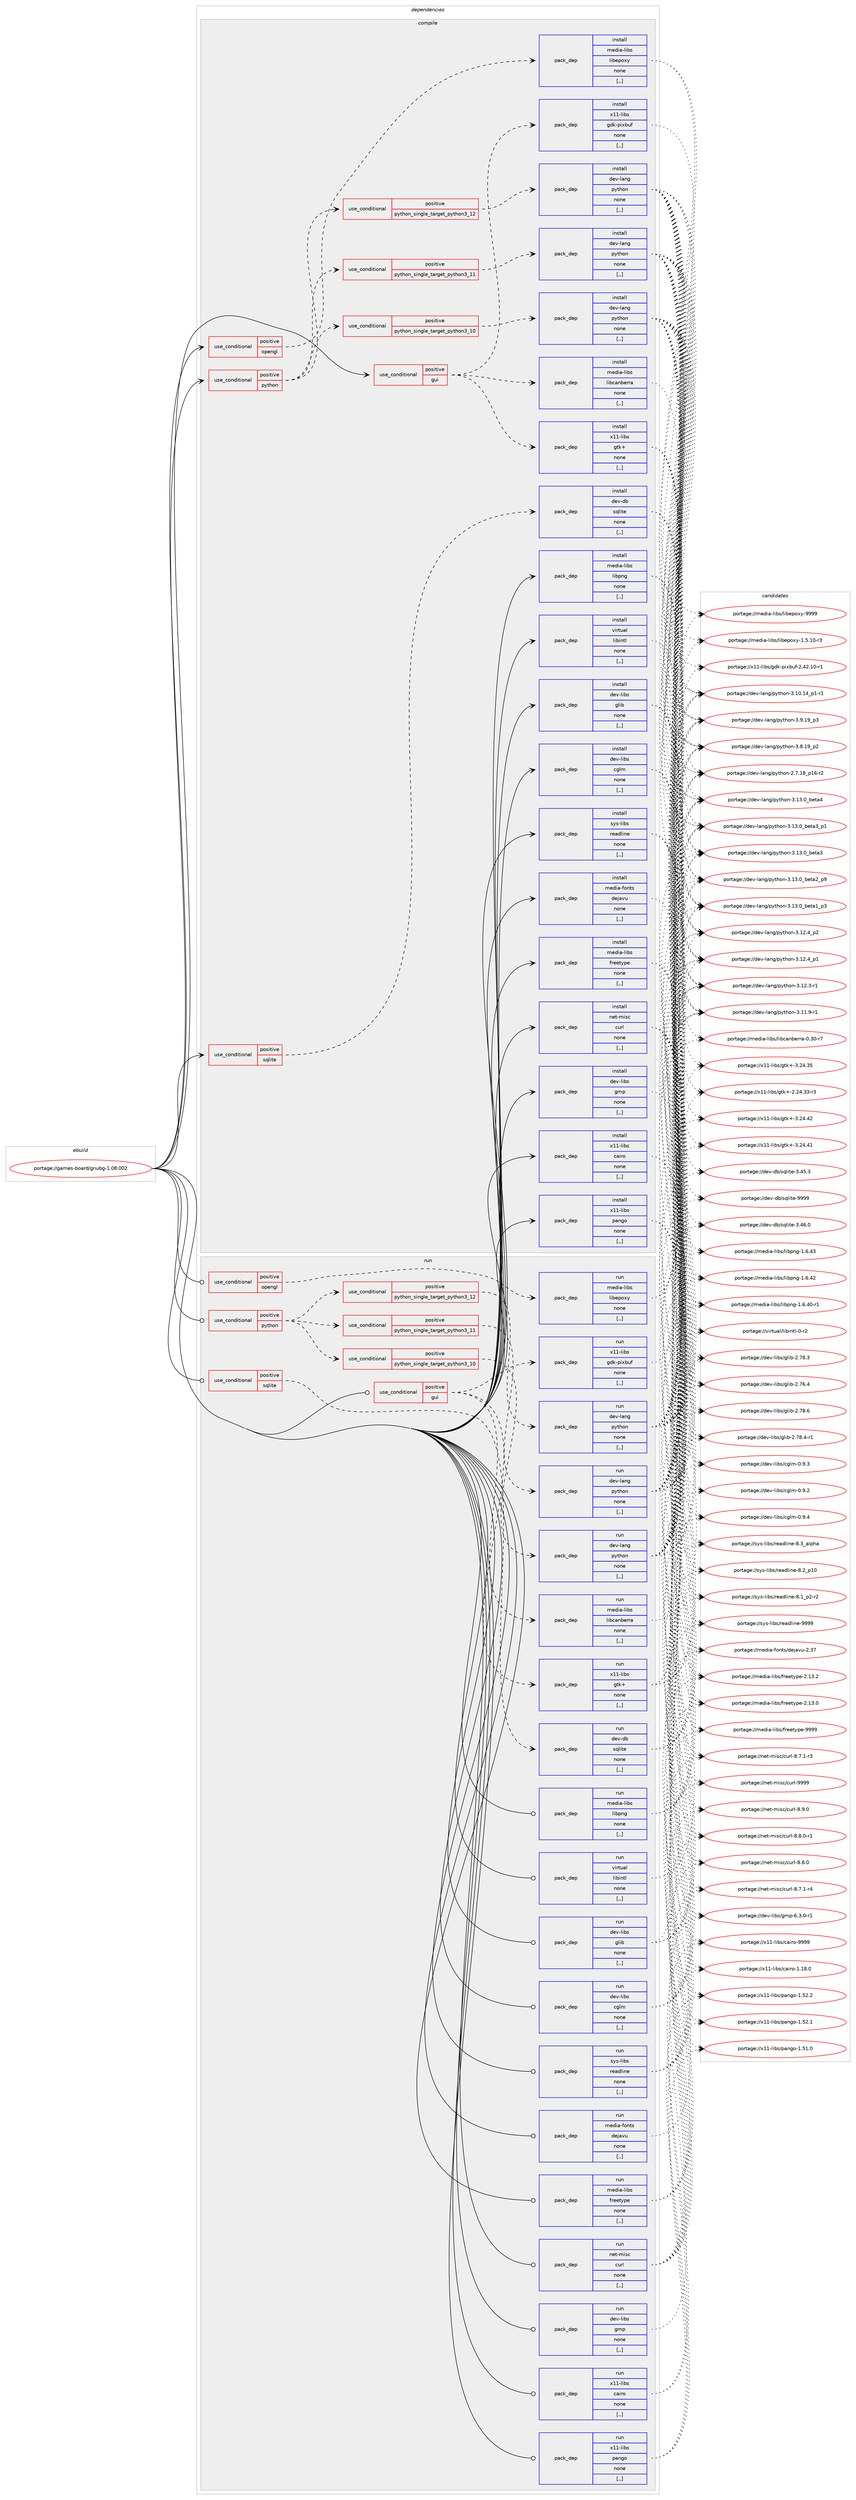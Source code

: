 digraph prolog {

# *************
# Graph options
# *************

newrank=true;
concentrate=true;
compound=true;
graph [rankdir=LR,fontname=Helvetica,fontsize=10,ranksep=1.5];#, ranksep=2.5, nodesep=0.2];
edge  [arrowhead=vee];
node  [fontname=Helvetica,fontsize=10];

# **********
# The ebuild
# **********

subgraph cluster_leftcol {
color=gray;
label=<<i>ebuild</i>>;
id [label="portage://games-board/gnubg-1.08.002", color=red, width=4, href="../games-board/gnubg-1.08.002.svg"];
}

# ****************
# The dependencies
# ****************

subgraph cluster_midcol {
color=gray;
label=<<i>dependencies</i>>;
subgraph cluster_compile {
fillcolor="#eeeeee";
style=filled;
label=<<i>compile</i>>;
subgraph cond62979 {
dependency225716 [label=<<TABLE BORDER="0" CELLBORDER="1" CELLSPACING="0" CELLPADDING="4"><TR><TD ROWSPAN="3" CELLPADDING="10">use_conditional</TD></TR><TR><TD>positive</TD></TR><TR><TD>gui</TD></TR></TABLE>>, shape=none, color=red];
subgraph pack161256 {
dependency225717 [label=<<TABLE BORDER="0" CELLBORDER="1" CELLSPACING="0" CELLPADDING="4" WIDTH="220"><TR><TD ROWSPAN="6" CELLPADDING="30">pack_dep</TD></TR><TR><TD WIDTH="110">install</TD></TR><TR><TD>media-libs</TD></TR><TR><TD>libcanberra</TD></TR><TR><TD>none</TD></TR><TR><TD>[,,]</TD></TR></TABLE>>, shape=none, color=blue];
}
dependency225716:e -> dependency225717:w [weight=20,style="dashed",arrowhead="vee"];
subgraph pack161257 {
dependency225718 [label=<<TABLE BORDER="0" CELLBORDER="1" CELLSPACING="0" CELLPADDING="4" WIDTH="220"><TR><TD ROWSPAN="6" CELLPADDING="30">pack_dep</TD></TR><TR><TD WIDTH="110">install</TD></TR><TR><TD>x11-libs</TD></TR><TR><TD>gdk-pixbuf</TD></TR><TR><TD>none</TD></TR><TR><TD>[,,]</TD></TR></TABLE>>, shape=none, color=blue];
}
dependency225716:e -> dependency225718:w [weight=20,style="dashed",arrowhead="vee"];
subgraph pack161258 {
dependency225719 [label=<<TABLE BORDER="0" CELLBORDER="1" CELLSPACING="0" CELLPADDING="4" WIDTH="220"><TR><TD ROWSPAN="6" CELLPADDING="30">pack_dep</TD></TR><TR><TD WIDTH="110">install</TD></TR><TR><TD>x11-libs</TD></TR><TR><TD>gtk+</TD></TR><TR><TD>none</TD></TR><TR><TD>[,,]</TD></TR></TABLE>>, shape=none, color=blue];
}
dependency225716:e -> dependency225719:w [weight=20,style="dashed",arrowhead="vee"];
}
id:e -> dependency225716:w [weight=20,style="solid",arrowhead="vee"];
subgraph cond62980 {
dependency225720 [label=<<TABLE BORDER="0" CELLBORDER="1" CELLSPACING="0" CELLPADDING="4"><TR><TD ROWSPAN="3" CELLPADDING="10">use_conditional</TD></TR><TR><TD>positive</TD></TR><TR><TD>opengl</TD></TR></TABLE>>, shape=none, color=red];
subgraph pack161259 {
dependency225721 [label=<<TABLE BORDER="0" CELLBORDER="1" CELLSPACING="0" CELLPADDING="4" WIDTH="220"><TR><TD ROWSPAN="6" CELLPADDING="30">pack_dep</TD></TR><TR><TD WIDTH="110">install</TD></TR><TR><TD>media-libs</TD></TR><TR><TD>libepoxy</TD></TR><TR><TD>none</TD></TR><TR><TD>[,,]</TD></TR></TABLE>>, shape=none, color=blue];
}
dependency225720:e -> dependency225721:w [weight=20,style="dashed",arrowhead="vee"];
}
id:e -> dependency225720:w [weight=20,style="solid",arrowhead="vee"];
subgraph cond62981 {
dependency225722 [label=<<TABLE BORDER="0" CELLBORDER="1" CELLSPACING="0" CELLPADDING="4"><TR><TD ROWSPAN="3" CELLPADDING="10">use_conditional</TD></TR><TR><TD>positive</TD></TR><TR><TD>python</TD></TR></TABLE>>, shape=none, color=red];
subgraph cond62982 {
dependency225723 [label=<<TABLE BORDER="0" CELLBORDER="1" CELLSPACING="0" CELLPADDING="4"><TR><TD ROWSPAN="3" CELLPADDING="10">use_conditional</TD></TR><TR><TD>positive</TD></TR><TR><TD>python_single_target_python3_10</TD></TR></TABLE>>, shape=none, color=red];
subgraph pack161260 {
dependency225724 [label=<<TABLE BORDER="0" CELLBORDER="1" CELLSPACING="0" CELLPADDING="4" WIDTH="220"><TR><TD ROWSPAN="6" CELLPADDING="30">pack_dep</TD></TR><TR><TD WIDTH="110">install</TD></TR><TR><TD>dev-lang</TD></TR><TR><TD>python</TD></TR><TR><TD>none</TD></TR><TR><TD>[,,]</TD></TR></TABLE>>, shape=none, color=blue];
}
dependency225723:e -> dependency225724:w [weight=20,style="dashed",arrowhead="vee"];
}
dependency225722:e -> dependency225723:w [weight=20,style="dashed",arrowhead="vee"];
subgraph cond62983 {
dependency225725 [label=<<TABLE BORDER="0" CELLBORDER="1" CELLSPACING="0" CELLPADDING="4"><TR><TD ROWSPAN="3" CELLPADDING="10">use_conditional</TD></TR><TR><TD>positive</TD></TR><TR><TD>python_single_target_python3_11</TD></TR></TABLE>>, shape=none, color=red];
subgraph pack161261 {
dependency225726 [label=<<TABLE BORDER="0" CELLBORDER="1" CELLSPACING="0" CELLPADDING="4" WIDTH="220"><TR><TD ROWSPAN="6" CELLPADDING="30">pack_dep</TD></TR><TR><TD WIDTH="110">install</TD></TR><TR><TD>dev-lang</TD></TR><TR><TD>python</TD></TR><TR><TD>none</TD></TR><TR><TD>[,,]</TD></TR></TABLE>>, shape=none, color=blue];
}
dependency225725:e -> dependency225726:w [weight=20,style="dashed",arrowhead="vee"];
}
dependency225722:e -> dependency225725:w [weight=20,style="dashed",arrowhead="vee"];
subgraph cond62984 {
dependency225727 [label=<<TABLE BORDER="0" CELLBORDER="1" CELLSPACING="0" CELLPADDING="4"><TR><TD ROWSPAN="3" CELLPADDING="10">use_conditional</TD></TR><TR><TD>positive</TD></TR><TR><TD>python_single_target_python3_12</TD></TR></TABLE>>, shape=none, color=red];
subgraph pack161262 {
dependency225728 [label=<<TABLE BORDER="0" CELLBORDER="1" CELLSPACING="0" CELLPADDING="4" WIDTH="220"><TR><TD ROWSPAN="6" CELLPADDING="30">pack_dep</TD></TR><TR><TD WIDTH="110">install</TD></TR><TR><TD>dev-lang</TD></TR><TR><TD>python</TD></TR><TR><TD>none</TD></TR><TR><TD>[,,]</TD></TR></TABLE>>, shape=none, color=blue];
}
dependency225727:e -> dependency225728:w [weight=20,style="dashed",arrowhead="vee"];
}
dependency225722:e -> dependency225727:w [weight=20,style="dashed",arrowhead="vee"];
}
id:e -> dependency225722:w [weight=20,style="solid",arrowhead="vee"];
subgraph cond62985 {
dependency225729 [label=<<TABLE BORDER="0" CELLBORDER="1" CELLSPACING="0" CELLPADDING="4"><TR><TD ROWSPAN="3" CELLPADDING="10">use_conditional</TD></TR><TR><TD>positive</TD></TR><TR><TD>sqlite</TD></TR></TABLE>>, shape=none, color=red];
subgraph pack161263 {
dependency225730 [label=<<TABLE BORDER="0" CELLBORDER="1" CELLSPACING="0" CELLPADDING="4" WIDTH="220"><TR><TD ROWSPAN="6" CELLPADDING="30">pack_dep</TD></TR><TR><TD WIDTH="110">install</TD></TR><TR><TD>dev-db</TD></TR><TR><TD>sqlite</TD></TR><TR><TD>none</TD></TR><TR><TD>[,,]</TD></TR></TABLE>>, shape=none, color=blue];
}
dependency225729:e -> dependency225730:w [weight=20,style="dashed",arrowhead="vee"];
}
id:e -> dependency225729:w [weight=20,style="solid",arrowhead="vee"];
subgraph pack161264 {
dependency225731 [label=<<TABLE BORDER="0" CELLBORDER="1" CELLSPACING="0" CELLPADDING="4" WIDTH="220"><TR><TD ROWSPAN="6" CELLPADDING="30">pack_dep</TD></TR><TR><TD WIDTH="110">install</TD></TR><TR><TD>dev-libs</TD></TR><TR><TD>cglm</TD></TR><TR><TD>none</TD></TR><TR><TD>[,,]</TD></TR></TABLE>>, shape=none, color=blue];
}
id:e -> dependency225731:w [weight=20,style="solid",arrowhead="vee"];
subgraph pack161265 {
dependency225732 [label=<<TABLE BORDER="0" CELLBORDER="1" CELLSPACING="0" CELLPADDING="4" WIDTH="220"><TR><TD ROWSPAN="6" CELLPADDING="30">pack_dep</TD></TR><TR><TD WIDTH="110">install</TD></TR><TR><TD>dev-libs</TD></TR><TR><TD>glib</TD></TR><TR><TD>none</TD></TR><TR><TD>[,,]</TD></TR></TABLE>>, shape=none, color=blue];
}
id:e -> dependency225732:w [weight=20,style="solid",arrowhead="vee"];
subgraph pack161266 {
dependency225733 [label=<<TABLE BORDER="0" CELLBORDER="1" CELLSPACING="0" CELLPADDING="4" WIDTH="220"><TR><TD ROWSPAN="6" CELLPADDING="30">pack_dep</TD></TR><TR><TD WIDTH="110">install</TD></TR><TR><TD>dev-libs</TD></TR><TR><TD>gmp</TD></TR><TR><TD>none</TD></TR><TR><TD>[,,]</TD></TR></TABLE>>, shape=none, color=blue];
}
id:e -> dependency225733:w [weight=20,style="solid",arrowhead="vee"];
subgraph pack161267 {
dependency225734 [label=<<TABLE BORDER="0" CELLBORDER="1" CELLSPACING="0" CELLPADDING="4" WIDTH="220"><TR><TD ROWSPAN="6" CELLPADDING="30">pack_dep</TD></TR><TR><TD WIDTH="110">install</TD></TR><TR><TD>media-fonts</TD></TR><TR><TD>dejavu</TD></TR><TR><TD>none</TD></TR><TR><TD>[,,]</TD></TR></TABLE>>, shape=none, color=blue];
}
id:e -> dependency225734:w [weight=20,style="solid",arrowhead="vee"];
subgraph pack161268 {
dependency225735 [label=<<TABLE BORDER="0" CELLBORDER="1" CELLSPACING="0" CELLPADDING="4" WIDTH="220"><TR><TD ROWSPAN="6" CELLPADDING="30">pack_dep</TD></TR><TR><TD WIDTH="110">install</TD></TR><TR><TD>media-libs</TD></TR><TR><TD>freetype</TD></TR><TR><TD>none</TD></TR><TR><TD>[,,]</TD></TR></TABLE>>, shape=none, color=blue];
}
id:e -> dependency225735:w [weight=20,style="solid",arrowhead="vee"];
subgraph pack161269 {
dependency225736 [label=<<TABLE BORDER="0" CELLBORDER="1" CELLSPACING="0" CELLPADDING="4" WIDTH="220"><TR><TD ROWSPAN="6" CELLPADDING="30">pack_dep</TD></TR><TR><TD WIDTH="110">install</TD></TR><TR><TD>media-libs</TD></TR><TR><TD>libpng</TD></TR><TR><TD>none</TD></TR><TR><TD>[,,]</TD></TR></TABLE>>, shape=none, color=blue];
}
id:e -> dependency225736:w [weight=20,style="solid",arrowhead="vee"];
subgraph pack161270 {
dependency225737 [label=<<TABLE BORDER="0" CELLBORDER="1" CELLSPACING="0" CELLPADDING="4" WIDTH="220"><TR><TD ROWSPAN="6" CELLPADDING="30">pack_dep</TD></TR><TR><TD WIDTH="110">install</TD></TR><TR><TD>net-misc</TD></TR><TR><TD>curl</TD></TR><TR><TD>none</TD></TR><TR><TD>[,,]</TD></TR></TABLE>>, shape=none, color=blue];
}
id:e -> dependency225737:w [weight=20,style="solid",arrowhead="vee"];
subgraph pack161271 {
dependency225738 [label=<<TABLE BORDER="0" CELLBORDER="1" CELLSPACING="0" CELLPADDING="4" WIDTH="220"><TR><TD ROWSPAN="6" CELLPADDING="30">pack_dep</TD></TR><TR><TD WIDTH="110">install</TD></TR><TR><TD>sys-libs</TD></TR><TR><TD>readline</TD></TR><TR><TD>none</TD></TR><TR><TD>[,,]</TD></TR></TABLE>>, shape=none, color=blue];
}
id:e -> dependency225738:w [weight=20,style="solid",arrowhead="vee"];
subgraph pack161272 {
dependency225739 [label=<<TABLE BORDER="0" CELLBORDER="1" CELLSPACING="0" CELLPADDING="4" WIDTH="220"><TR><TD ROWSPAN="6" CELLPADDING="30">pack_dep</TD></TR><TR><TD WIDTH="110">install</TD></TR><TR><TD>virtual</TD></TR><TR><TD>libintl</TD></TR><TR><TD>none</TD></TR><TR><TD>[,,]</TD></TR></TABLE>>, shape=none, color=blue];
}
id:e -> dependency225739:w [weight=20,style="solid",arrowhead="vee"];
subgraph pack161273 {
dependency225740 [label=<<TABLE BORDER="0" CELLBORDER="1" CELLSPACING="0" CELLPADDING="4" WIDTH="220"><TR><TD ROWSPAN="6" CELLPADDING="30">pack_dep</TD></TR><TR><TD WIDTH="110">install</TD></TR><TR><TD>x11-libs</TD></TR><TR><TD>cairo</TD></TR><TR><TD>none</TD></TR><TR><TD>[,,]</TD></TR></TABLE>>, shape=none, color=blue];
}
id:e -> dependency225740:w [weight=20,style="solid",arrowhead="vee"];
subgraph pack161274 {
dependency225741 [label=<<TABLE BORDER="0" CELLBORDER="1" CELLSPACING="0" CELLPADDING="4" WIDTH="220"><TR><TD ROWSPAN="6" CELLPADDING="30">pack_dep</TD></TR><TR><TD WIDTH="110">install</TD></TR><TR><TD>x11-libs</TD></TR><TR><TD>pango</TD></TR><TR><TD>none</TD></TR><TR><TD>[,,]</TD></TR></TABLE>>, shape=none, color=blue];
}
id:e -> dependency225741:w [weight=20,style="solid",arrowhead="vee"];
}
subgraph cluster_compileandrun {
fillcolor="#eeeeee";
style=filled;
label=<<i>compile and run</i>>;
}
subgraph cluster_run {
fillcolor="#eeeeee";
style=filled;
label=<<i>run</i>>;
subgraph cond62986 {
dependency225742 [label=<<TABLE BORDER="0" CELLBORDER="1" CELLSPACING="0" CELLPADDING="4"><TR><TD ROWSPAN="3" CELLPADDING="10">use_conditional</TD></TR><TR><TD>positive</TD></TR><TR><TD>gui</TD></TR></TABLE>>, shape=none, color=red];
subgraph pack161275 {
dependency225743 [label=<<TABLE BORDER="0" CELLBORDER="1" CELLSPACING="0" CELLPADDING="4" WIDTH="220"><TR><TD ROWSPAN="6" CELLPADDING="30">pack_dep</TD></TR><TR><TD WIDTH="110">run</TD></TR><TR><TD>media-libs</TD></TR><TR><TD>libcanberra</TD></TR><TR><TD>none</TD></TR><TR><TD>[,,]</TD></TR></TABLE>>, shape=none, color=blue];
}
dependency225742:e -> dependency225743:w [weight=20,style="dashed",arrowhead="vee"];
subgraph pack161276 {
dependency225744 [label=<<TABLE BORDER="0" CELLBORDER="1" CELLSPACING="0" CELLPADDING="4" WIDTH="220"><TR><TD ROWSPAN="6" CELLPADDING="30">pack_dep</TD></TR><TR><TD WIDTH="110">run</TD></TR><TR><TD>x11-libs</TD></TR><TR><TD>gdk-pixbuf</TD></TR><TR><TD>none</TD></TR><TR><TD>[,,]</TD></TR></TABLE>>, shape=none, color=blue];
}
dependency225742:e -> dependency225744:w [weight=20,style="dashed",arrowhead="vee"];
subgraph pack161277 {
dependency225745 [label=<<TABLE BORDER="0" CELLBORDER="1" CELLSPACING="0" CELLPADDING="4" WIDTH="220"><TR><TD ROWSPAN="6" CELLPADDING="30">pack_dep</TD></TR><TR><TD WIDTH="110">run</TD></TR><TR><TD>x11-libs</TD></TR><TR><TD>gtk+</TD></TR><TR><TD>none</TD></TR><TR><TD>[,,]</TD></TR></TABLE>>, shape=none, color=blue];
}
dependency225742:e -> dependency225745:w [weight=20,style="dashed",arrowhead="vee"];
}
id:e -> dependency225742:w [weight=20,style="solid",arrowhead="odot"];
subgraph cond62987 {
dependency225746 [label=<<TABLE BORDER="0" CELLBORDER="1" CELLSPACING="0" CELLPADDING="4"><TR><TD ROWSPAN="3" CELLPADDING="10">use_conditional</TD></TR><TR><TD>positive</TD></TR><TR><TD>opengl</TD></TR></TABLE>>, shape=none, color=red];
subgraph pack161278 {
dependency225747 [label=<<TABLE BORDER="0" CELLBORDER="1" CELLSPACING="0" CELLPADDING="4" WIDTH="220"><TR><TD ROWSPAN="6" CELLPADDING="30">pack_dep</TD></TR><TR><TD WIDTH="110">run</TD></TR><TR><TD>media-libs</TD></TR><TR><TD>libepoxy</TD></TR><TR><TD>none</TD></TR><TR><TD>[,,]</TD></TR></TABLE>>, shape=none, color=blue];
}
dependency225746:e -> dependency225747:w [weight=20,style="dashed",arrowhead="vee"];
}
id:e -> dependency225746:w [weight=20,style="solid",arrowhead="odot"];
subgraph cond62988 {
dependency225748 [label=<<TABLE BORDER="0" CELLBORDER="1" CELLSPACING="0" CELLPADDING="4"><TR><TD ROWSPAN="3" CELLPADDING="10">use_conditional</TD></TR><TR><TD>positive</TD></TR><TR><TD>python</TD></TR></TABLE>>, shape=none, color=red];
subgraph cond62989 {
dependency225749 [label=<<TABLE BORDER="0" CELLBORDER="1" CELLSPACING="0" CELLPADDING="4"><TR><TD ROWSPAN="3" CELLPADDING="10">use_conditional</TD></TR><TR><TD>positive</TD></TR><TR><TD>python_single_target_python3_10</TD></TR></TABLE>>, shape=none, color=red];
subgraph pack161279 {
dependency225750 [label=<<TABLE BORDER="0" CELLBORDER="1" CELLSPACING="0" CELLPADDING="4" WIDTH="220"><TR><TD ROWSPAN="6" CELLPADDING="30">pack_dep</TD></TR><TR><TD WIDTH="110">run</TD></TR><TR><TD>dev-lang</TD></TR><TR><TD>python</TD></TR><TR><TD>none</TD></TR><TR><TD>[,,]</TD></TR></TABLE>>, shape=none, color=blue];
}
dependency225749:e -> dependency225750:w [weight=20,style="dashed",arrowhead="vee"];
}
dependency225748:e -> dependency225749:w [weight=20,style="dashed",arrowhead="vee"];
subgraph cond62990 {
dependency225751 [label=<<TABLE BORDER="0" CELLBORDER="1" CELLSPACING="0" CELLPADDING="4"><TR><TD ROWSPAN="3" CELLPADDING="10">use_conditional</TD></TR><TR><TD>positive</TD></TR><TR><TD>python_single_target_python3_11</TD></TR></TABLE>>, shape=none, color=red];
subgraph pack161280 {
dependency225752 [label=<<TABLE BORDER="0" CELLBORDER="1" CELLSPACING="0" CELLPADDING="4" WIDTH="220"><TR><TD ROWSPAN="6" CELLPADDING="30">pack_dep</TD></TR><TR><TD WIDTH="110">run</TD></TR><TR><TD>dev-lang</TD></TR><TR><TD>python</TD></TR><TR><TD>none</TD></TR><TR><TD>[,,]</TD></TR></TABLE>>, shape=none, color=blue];
}
dependency225751:e -> dependency225752:w [weight=20,style="dashed",arrowhead="vee"];
}
dependency225748:e -> dependency225751:w [weight=20,style="dashed",arrowhead="vee"];
subgraph cond62991 {
dependency225753 [label=<<TABLE BORDER="0" CELLBORDER="1" CELLSPACING="0" CELLPADDING="4"><TR><TD ROWSPAN="3" CELLPADDING="10">use_conditional</TD></TR><TR><TD>positive</TD></TR><TR><TD>python_single_target_python3_12</TD></TR></TABLE>>, shape=none, color=red];
subgraph pack161281 {
dependency225754 [label=<<TABLE BORDER="0" CELLBORDER="1" CELLSPACING="0" CELLPADDING="4" WIDTH="220"><TR><TD ROWSPAN="6" CELLPADDING="30">pack_dep</TD></TR><TR><TD WIDTH="110">run</TD></TR><TR><TD>dev-lang</TD></TR><TR><TD>python</TD></TR><TR><TD>none</TD></TR><TR><TD>[,,]</TD></TR></TABLE>>, shape=none, color=blue];
}
dependency225753:e -> dependency225754:w [weight=20,style="dashed",arrowhead="vee"];
}
dependency225748:e -> dependency225753:w [weight=20,style="dashed",arrowhead="vee"];
}
id:e -> dependency225748:w [weight=20,style="solid",arrowhead="odot"];
subgraph cond62992 {
dependency225755 [label=<<TABLE BORDER="0" CELLBORDER="1" CELLSPACING="0" CELLPADDING="4"><TR><TD ROWSPAN="3" CELLPADDING="10">use_conditional</TD></TR><TR><TD>positive</TD></TR><TR><TD>sqlite</TD></TR></TABLE>>, shape=none, color=red];
subgraph pack161282 {
dependency225756 [label=<<TABLE BORDER="0" CELLBORDER="1" CELLSPACING="0" CELLPADDING="4" WIDTH="220"><TR><TD ROWSPAN="6" CELLPADDING="30">pack_dep</TD></TR><TR><TD WIDTH="110">run</TD></TR><TR><TD>dev-db</TD></TR><TR><TD>sqlite</TD></TR><TR><TD>none</TD></TR><TR><TD>[,,]</TD></TR></TABLE>>, shape=none, color=blue];
}
dependency225755:e -> dependency225756:w [weight=20,style="dashed",arrowhead="vee"];
}
id:e -> dependency225755:w [weight=20,style="solid",arrowhead="odot"];
subgraph pack161283 {
dependency225757 [label=<<TABLE BORDER="0" CELLBORDER="1" CELLSPACING="0" CELLPADDING="4" WIDTH="220"><TR><TD ROWSPAN="6" CELLPADDING="30">pack_dep</TD></TR><TR><TD WIDTH="110">run</TD></TR><TR><TD>dev-libs</TD></TR><TR><TD>cglm</TD></TR><TR><TD>none</TD></TR><TR><TD>[,,]</TD></TR></TABLE>>, shape=none, color=blue];
}
id:e -> dependency225757:w [weight=20,style="solid",arrowhead="odot"];
subgraph pack161284 {
dependency225758 [label=<<TABLE BORDER="0" CELLBORDER="1" CELLSPACING="0" CELLPADDING="4" WIDTH="220"><TR><TD ROWSPAN="6" CELLPADDING="30">pack_dep</TD></TR><TR><TD WIDTH="110">run</TD></TR><TR><TD>dev-libs</TD></TR><TR><TD>glib</TD></TR><TR><TD>none</TD></TR><TR><TD>[,,]</TD></TR></TABLE>>, shape=none, color=blue];
}
id:e -> dependency225758:w [weight=20,style="solid",arrowhead="odot"];
subgraph pack161285 {
dependency225759 [label=<<TABLE BORDER="0" CELLBORDER="1" CELLSPACING="0" CELLPADDING="4" WIDTH="220"><TR><TD ROWSPAN="6" CELLPADDING="30">pack_dep</TD></TR><TR><TD WIDTH="110">run</TD></TR><TR><TD>dev-libs</TD></TR><TR><TD>gmp</TD></TR><TR><TD>none</TD></TR><TR><TD>[,,]</TD></TR></TABLE>>, shape=none, color=blue];
}
id:e -> dependency225759:w [weight=20,style="solid",arrowhead="odot"];
subgraph pack161286 {
dependency225760 [label=<<TABLE BORDER="0" CELLBORDER="1" CELLSPACING="0" CELLPADDING="4" WIDTH="220"><TR><TD ROWSPAN="6" CELLPADDING="30">pack_dep</TD></TR><TR><TD WIDTH="110">run</TD></TR><TR><TD>media-fonts</TD></TR><TR><TD>dejavu</TD></TR><TR><TD>none</TD></TR><TR><TD>[,,]</TD></TR></TABLE>>, shape=none, color=blue];
}
id:e -> dependency225760:w [weight=20,style="solid",arrowhead="odot"];
subgraph pack161287 {
dependency225761 [label=<<TABLE BORDER="0" CELLBORDER="1" CELLSPACING="0" CELLPADDING="4" WIDTH="220"><TR><TD ROWSPAN="6" CELLPADDING="30">pack_dep</TD></TR><TR><TD WIDTH="110">run</TD></TR><TR><TD>media-libs</TD></TR><TR><TD>freetype</TD></TR><TR><TD>none</TD></TR><TR><TD>[,,]</TD></TR></TABLE>>, shape=none, color=blue];
}
id:e -> dependency225761:w [weight=20,style="solid",arrowhead="odot"];
subgraph pack161288 {
dependency225762 [label=<<TABLE BORDER="0" CELLBORDER="1" CELLSPACING="0" CELLPADDING="4" WIDTH="220"><TR><TD ROWSPAN="6" CELLPADDING="30">pack_dep</TD></TR><TR><TD WIDTH="110">run</TD></TR><TR><TD>media-libs</TD></TR><TR><TD>libpng</TD></TR><TR><TD>none</TD></TR><TR><TD>[,,]</TD></TR></TABLE>>, shape=none, color=blue];
}
id:e -> dependency225762:w [weight=20,style="solid",arrowhead="odot"];
subgraph pack161289 {
dependency225763 [label=<<TABLE BORDER="0" CELLBORDER="1" CELLSPACING="0" CELLPADDING="4" WIDTH="220"><TR><TD ROWSPAN="6" CELLPADDING="30">pack_dep</TD></TR><TR><TD WIDTH="110">run</TD></TR><TR><TD>net-misc</TD></TR><TR><TD>curl</TD></TR><TR><TD>none</TD></TR><TR><TD>[,,]</TD></TR></TABLE>>, shape=none, color=blue];
}
id:e -> dependency225763:w [weight=20,style="solid",arrowhead="odot"];
subgraph pack161290 {
dependency225764 [label=<<TABLE BORDER="0" CELLBORDER="1" CELLSPACING="0" CELLPADDING="4" WIDTH="220"><TR><TD ROWSPAN="6" CELLPADDING="30">pack_dep</TD></TR><TR><TD WIDTH="110">run</TD></TR><TR><TD>sys-libs</TD></TR><TR><TD>readline</TD></TR><TR><TD>none</TD></TR><TR><TD>[,,]</TD></TR></TABLE>>, shape=none, color=blue];
}
id:e -> dependency225764:w [weight=20,style="solid",arrowhead="odot"];
subgraph pack161291 {
dependency225765 [label=<<TABLE BORDER="0" CELLBORDER="1" CELLSPACING="0" CELLPADDING="4" WIDTH="220"><TR><TD ROWSPAN="6" CELLPADDING="30">pack_dep</TD></TR><TR><TD WIDTH="110">run</TD></TR><TR><TD>virtual</TD></TR><TR><TD>libintl</TD></TR><TR><TD>none</TD></TR><TR><TD>[,,]</TD></TR></TABLE>>, shape=none, color=blue];
}
id:e -> dependency225765:w [weight=20,style="solid",arrowhead="odot"];
subgraph pack161292 {
dependency225766 [label=<<TABLE BORDER="0" CELLBORDER="1" CELLSPACING="0" CELLPADDING="4" WIDTH="220"><TR><TD ROWSPAN="6" CELLPADDING="30">pack_dep</TD></TR><TR><TD WIDTH="110">run</TD></TR><TR><TD>x11-libs</TD></TR><TR><TD>cairo</TD></TR><TR><TD>none</TD></TR><TR><TD>[,,]</TD></TR></TABLE>>, shape=none, color=blue];
}
id:e -> dependency225766:w [weight=20,style="solid",arrowhead="odot"];
subgraph pack161293 {
dependency225767 [label=<<TABLE BORDER="0" CELLBORDER="1" CELLSPACING="0" CELLPADDING="4" WIDTH="220"><TR><TD ROWSPAN="6" CELLPADDING="30">pack_dep</TD></TR><TR><TD WIDTH="110">run</TD></TR><TR><TD>x11-libs</TD></TR><TR><TD>pango</TD></TR><TR><TD>none</TD></TR><TR><TD>[,,]</TD></TR></TABLE>>, shape=none, color=blue];
}
id:e -> dependency225767:w [weight=20,style="solid",arrowhead="odot"];
}
}

# **************
# The candidates
# **************

subgraph cluster_choices {
rank=same;
color=gray;
label=<<i>candidates</i>>;

subgraph choice161256 {
color=black;
nodesep=1;
choice10910110010597451081059811547108105989997110981011141149745484651484511455 [label="portage://media-libs/libcanberra-0.30-r7", color=red, width=4,href="../media-libs/libcanberra-0.30-r7.svg"];
dependency225717:e -> choice10910110010597451081059811547108105989997110981011141149745484651484511455:w [style=dotted,weight="100"];
}
subgraph choice161257 {
color=black;
nodesep=1;
choice1204949451081059811547103100107451121051209811710245504652504649484511449 [label="portage://x11-libs/gdk-pixbuf-2.42.10-r1", color=red, width=4,href="../x11-libs/gdk-pixbuf-2.42.10-r1.svg"];
dependency225718:e -> choice1204949451081059811547103100107451121051209811710245504652504649484511449:w [style=dotted,weight="100"];
}
subgraph choice161258 {
color=black;
nodesep=1;
choice1204949451081059811547103116107434551465052465250 [label="portage://x11-libs/gtk+-3.24.42", color=red, width=4,href="../x11-libs/gtk+-3.24.42.svg"];
choice1204949451081059811547103116107434551465052465249 [label="portage://x11-libs/gtk+-3.24.41", color=red, width=4,href="../x11-libs/gtk+-3.24.41.svg"];
choice1204949451081059811547103116107434551465052465153 [label="portage://x11-libs/gtk+-3.24.35", color=red, width=4,href="../x11-libs/gtk+-3.24.35.svg"];
choice12049494510810598115471031161074345504650524651514511451 [label="portage://x11-libs/gtk+-2.24.33-r3", color=red, width=4,href="../x11-libs/gtk+-2.24.33-r3.svg"];
dependency225719:e -> choice1204949451081059811547103116107434551465052465250:w [style=dotted,weight="100"];
dependency225719:e -> choice1204949451081059811547103116107434551465052465249:w [style=dotted,weight="100"];
dependency225719:e -> choice1204949451081059811547103116107434551465052465153:w [style=dotted,weight="100"];
dependency225719:e -> choice12049494510810598115471031161074345504650524651514511451:w [style=dotted,weight="100"];
}
subgraph choice161259 {
color=black;
nodesep=1;
choice10910110010597451081059811547108105981011121111201214557575757 [label="portage://media-libs/libepoxy-9999", color=red, width=4,href="../media-libs/libepoxy-9999.svg"];
choice1091011001059745108105981154710810598101112111120121454946534649484511451 [label="portage://media-libs/libepoxy-1.5.10-r3", color=red, width=4,href="../media-libs/libepoxy-1.5.10-r3.svg"];
dependency225721:e -> choice10910110010597451081059811547108105981011121111201214557575757:w [style=dotted,weight="100"];
dependency225721:e -> choice1091011001059745108105981154710810598101112111120121454946534649484511451:w [style=dotted,weight="100"];
}
subgraph choice161260 {
color=black;
nodesep=1;
choice1001011184510897110103471121211161041111104551464951464895981011169752 [label="portage://dev-lang/python-3.13.0_beta4", color=red, width=4,href="../dev-lang/python-3.13.0_beta4.svg"];
choice10010111845108971101034711212111610411111045514649514648959810111697519511249 [label="portage://dev-lang/python-3.13.0_beta3_p1", color=red, width=4,href="../dev-lang/python-3.13.0_beta3_p1.svg"];
choice1001011184510897110103471121211161041111104551464951464895981011169751 [label="portage://dev-lang/python-3.13.0_beta3", color=red, width=4,href="../dev-lang/python-3.13.0_beta3.svg"];
choice10010111845108971101034711212111610411111045514649514648959810111697509511257 [label="portage://dev-lang/python-3.13.0_beta2_p9", color=red, width=4,href="../dev-lang/python-3.13.0_beta2_p9.svg"];
choice10010111845108971101034711212111610411111045514649514648959810111697499511251 [label="portage://dev-lang/python-3.13.0_beta1_p3", color=red, width=4,href="../dev-lang/python-3.13.0_beta1_p3.svg"];
choice100101118451089711010347112121116104111110455146495046529511250 [label="portage://dev-lang/python-3.12.4_p2", color=red, width=4,href="../dev-lang/python-3.12.4_p2.svg"];
choice100101118451089711010347112121116104111110455146495046529511249 [label="portage://dev-lang/python-3.12.4_p1", color=red, width=4,href="../dev-lang/python-3.12.4_p1.svg"];
choice100101118451089711010347112121116104111110455146495046514511449 [label="portage://dev-lang/python-3.12.3-r1", color=red, width=4,href="../dev-lang/python-3.12.3-r1.svg"];
choice100101118451089711010347112121116104111110455146494946574511449 [label="portage://dev-lang/python-3.11.9-r1", color=red, width=4,href="../dev-lang/python-3.11.9-r1.svg"];
choice100101118451089711010347112121116104111110455146494846495295112494511449 [label="portage://dev-lang/python-3.10.14_p1-r1", color=red, width=4,href="../dev-lang/python-3.10.14_p1-r1.svg"];
choice100101118451089711010347112121116104111110455146574649579511251 [label="portage://dev-lang/python-3.9.19_p3", color=red, width=4,href="../dev-lang/python-3.9.19_p3.svg"];
choice100101118451089711010347112121116104111110455146564649579511250 [label="portage://dev-lang/python-3.8.19_p2", color=red, width=4,href="../dev-lang/python-3.8.19_p2.svg"];
choice100101118451089711010347112121116104111110455046554649569511249544511450 [label="portage://dev-lang/python-2.7.18_p16-r2", color=red, width=4,href="../dev-lang/python-2.7.18_p16-r2.svg"];
dependency225724:e -> choice1001011184510897110103471121211161041111104551464951464895981011169752:w [style=dotted,weight="100"];
dependency225724:e -> choice10010111845108971101034711212111610411111045514649514648959810111697519511249:w [style=dotted,weight="100"];
dependency225724:e -> choice1001011184510897110103471121211161041111104551464951464895981011169751:w [style=dotted,weight="100"];
dependency225724:e -> choice10010111845108971101034711212111610411111045514649514648959810111697509511257:w [style=dotted,weight="100"];
dependency225724:e -> choice10010111845108971101034711212111610411111045514649514648959810111697499511251:w [style=dotted,weight="100"];
dependency225724:e -> choice100101118451089711010347112121116104111110455146495046529511250:w [style=dotted,weight="100"];
dependency225724:e -> choice100101118451089711010347112121116104111110455146495046529511249:w [style=dotted,weight="100"];
dependency225724:e -> choice100101118451089711010347112121116104111110455146495046514511449:w [style=dotted,weight="100"];
dependency225724:e -> choice100101118451089711010347112121116104111110455146494946574511449:w [style=dotted,weight="100"];
dependency225724:e -> choice100101118451089711010347112121116104111110455146494846495295112494511449:w [style=dotted,weight="100"];
dependency225724:e -> choice100101118451089711010347112121116104111110455146574649579511251:w [style=dotted,weight="100"];
dependency225724:e -> choice100101118451089711010347112121116104111110455146564649579511250:w [style=dotted,weight="100"];
dependency225724:e -> choice100101118451089711010347112121116104111110455046554649569511249544511450:w [style=dotted,weight="100"];
}
subgraph choice161261 {
color=black;
nodesep=1;
choice1001011184510897110103471121211161041111104551464951464895981011169752 [label="portage://dev-lang/python-3.13.0_beta4", color=red, width=4,href="../dev-lang/python-3.13.0_beta4.svg"];
choice10010111845108971101034711212111610411111045514649514648959810111697519511249 [label="portage://dev-lang/python-3.13.0_beta3_p1", color=red, width=4,href="../dev-lang/python-3.13.0_beta3_p1.svg"];
choice1001011184510897110103471121211161041111104551464951464895981011169751 [label="portage://dev-lang/python-3.13.0_beta3", color=red, width=4,href="../dev-lang/python-3.13.0_beta3.svg"];
choice10010111845108971101034711212111610411111045514649514648959810111697509511257 [label="portage://dev-lang/python-3.13.0_beta2_p9", color=red, width=4,href="../dev-lang/python-3.13.0_beta2_p9.svg"];
choice10010111845108971101034711212111610411111045514649514648959810111697499511251 [label="portage://dev-lang/python-3.13.0_beta1_p3", color=red, width=4,href="../dev-lang/python-3.13.0_beta1_p3.svg"];
choice100101118451089711010347112121116104111110455146495046529511250 [label="portage://dev-lang/python-3.12.4_p2", color=red, width=4,href="../dev-lang/python-3.12.4_p2.svg"];
choice100101118451089711010347112121116104111110455146495046529511249 [label="portage://dev-lang/python-3.12.4_p1", color=red, width=4,href="../dev-lang/python-3.12.4_p1.svg"];
choice100101118451089711010347112121116104111110455146495046514511449 [label="portage://dev-lang/python-3.12.3-r1", color=red, width=4,href="../dev-lang/python-3.12.3-r1.svg"];
choice100101118451089711010347112121116104111110455146494946574511449 [label="portage://dev-lang/python-3.11.9-r1", color=red, width=4,href="../dev-lang/python-3.11.9-r1.svg"];
choice100101118451089711010347112121116104111110455146494846495295112494511449 [label="portage://dev-lang/python-3.10.14_p1-r1", color=red, width=4,href="../dev-lang/python-3.10.14_p1-r1.svg"];
choice100101118451089711010347112121116104111110455146574649579511251 [label="portage://dev-lang/python-3.9.19_p3", color=red, width=4,href="../dev-lang/python-3.9.19_p3.svg"];
choice100101118451089711010347112121116104111110455146564649579511250 [label="portage://dev-lang/python-3.8.19_p2", color=red, width=4,href="../dev-lang/python-3.8.19_p2.svg"];
choice100101118451089711010347112121116104111110455046554649569511249544511450 [label="portage://dev-lang/python-2.7.18_p16-r2", color=red, width=4,href="../dev-lang/python-2.7.18_p16-r2.svg"];
dependency225726:e -> choice1001011184510897110103471121211161041111104551464951464895981011169752:w [style=dotted,weight="100"];
dependency225726:e -> choice10010111845108971101034711212111610411111045514649514648959810111697519511249:w [style=dotted,weight="100"];
dependency225726:e -> choice1001011184510897110103471121211161041111104551464951464895981011169751:w [style=dotted,weight="100"];
dependency225726:e -> choice10010111845108971101034711212111610411111045514649514648959810111697509511257:w [style=dotted,weight="100"];
dependency225726:e -> choice10010111845108971101034711212111610411111045514649514648959810111697499511251:w [style=dotted,weight="100"];
dependency225726:e -> choice100101118451089711010347112121116104111110455146495046529511250:w [style=dotted,weight="100"];
dependency225726:e -> choice100101118451089711010347112121116104111110455146495046529511249:w [style=dotted,weight="100"];
dependency225726:e -> choice100101118451089711010347112121116104111110455146495046514511449:w [style=dotted,weight="100"];
dependency225726:e -> choice100101118451089711010347112121116104111110455146494946574511449:w [style=dotted,weight="100"];
dependency225726:e -> choice100101118451089711010347112121116104111110455146494846495295112494511449:w [style=dotted,weight="100"];
dependency225726:e -> choice100101118451089711010347112121116104111110455146574649579511251:w [style=dotted,weight="100"];
dependency225726:e -> choice100101118451089711010347112121116104111110455146564649579511250:w [style=dotted,weight="100"];
dependency225726:e -> choice100101118451089711010347112121116104111110455046554649569511249544511450:w [style=dotted,weight="100"];
}
subgraph choice161262 {
color=black;
nodesep=1;
choice1001011184510897110103471121211161041111104551464951464895981011169752 [label="portage://dev-lang/python-3.13.0_beta4", color=red, width=4,href="../dev-lang/python-3.13.0_beta4.svg"];
choice10010111845108971101034711212111610411111045514649514648959810111697519511249 [label="portage://dev-lang/python-3.13.0_beta3_p1", color=red, width=4,href="../dev-lang/python-3.13.0_beta3_p1.svg"];
choice1001011184510897110103471121211161041111104551464951464895981011169751 [label="portage://dev-lang/python-3.13.0_beta3", color=red, width=4,href="../dev-lang/python-3.13.0_beta3.svg"];
choice10010111845108971101034711212111610411111045514649514648959810111697509511257 [label="portage://dev-lang/python-3.13.0_beta2_p9", color=red, width=4,href="../dev-lang/python-3.13.0_beta2_p9.svg"];
choice10010111845108971101034711212111610411111045514649514648959810111697499511251 [label="portage://dev-lang/python-3.13.0_beta1_p3", color=red, width=4,href="../dev-lang/python-3.13.0_beta1_p3.svg"];
choice100101118451089711010347112121116104111110455146495046529511250 [label="portage://dev-lang/python-3.12.4_p2", color=red, width=4,href="../dev-lang/python-3.12.4_p2.svg"];
choice100101118451089711010347112121116104111110455146495046529511249 [label="portage://dev-lang/python-3.12.4_p1", color=red, width=4,href="../dev-lang/python-3.12.4_p1.svg"];
choice100101118451089711010347112121116104111110455146495046514511449 [label="portage://dev-lang/python-3.12.3-r1", color=red, width=4,href="../dev-lang/python-3.12.3-r1.svg"];
choice100101118451089711010347112121116104111110455146494946574511449 [label="portage://dev-lang/python-3.11.9-r1", color=red, width=4,href="../dev-lang/python-3.11.9-r1.svg"];
choice100101118451089711010347112121116104111110455146494846495295112494511449 [label="portage://dev-lang/python-3.10.14_p1-r1", color=red, width=4,href="../dev-lang/python-3.10.14_p1-r1.svg"];
choice100101118451089711010347112121116104111110455146574649579511251 [label="portage://dev-lang/python-3.9.19_p3", color=red, width=4,href="../dev-lang/python-3.9.19_p3.svg"];
choice100101118451089711010347112121116104111110455146564649579511250 [label="portage://dev-lang/python-3.8.19_p2", color=red, width=4,href="../dev-lang/python-3.8.19_p2.svg"];
choice100101118451089711010347112121116104111110455046554649569511249544511450 [label="portage://dev-lang/python-2.7.18_p16-r2", color=red, width=4,href="../dev-lang/python-2.7.18_p16-r2.svg"];
dependency225728:e -> choice1001011184510897110103471121211161041111104551464951464895981011169752:w [style=dotted,weight="100"];
dependency225728:e -> choice10010111845108971101034711212111610411111045514649514648959810111697519511249:w [style=dotted,weight="100"];
dependency225728:e -> choice1001011184510897110103471121211161041111104551464951464895981011169751:w [style=dotted,weight="100"];
dependency225728:e -> choice10010111845108971101034711212111610411111045514649514648959810111697509511257:w [style=dotted,weight="100"];
dependency225728:e -> choice10010111845108971101034711212111610411111045514649514648959810111697499511251:w [style=dotted,weight="100"];
dependency225728:e -> choice100101118451089711010347112121116104111110455146495046529511250:w [style=dotted,weight="100"];
dependency225728:e -> choice100101118451089711010347112121116104111110455146495046529511249:w [style=dotted,weight="100"];
dependency225728:e -> choice100101118451089711010347112121116104111110455146495046514511449:w [style=dotted,weight="100"];
dependency225728:e -> choice100101118451089711010347112121116104111110455146494946574511449:w [style=dotted,weight="100"];
dependency225728:e -> choice100101118451089711010347112121116104111110455146494846495295112494511449:w [style=dotted,weight="100"];
dependency225728:e -> choice100101118451089711010347112121116104111110455146574649579511251:w [style=dotted,weight="100"];
dependency225728:e -> choice100101118451089711010347112121116104111110455146564649579511250:w [style=dotted,weight="100"];
dependency225728:e -> choice100101118451089711010347112121116104111110455046554649569511249544511450:w [style=dotted,weight="100"];
}
subgraph choice161263 {
color=black;
nodesep=1;
choice1001011184510098471151131081051161014557575757 [label="portage://dev-db/sqlite-9999", color=red, width=4,href="../dev-db/sqlite-9999.svg"];
choice10010111845100984711511310810511610145514652544648 [label="portage://dev-db/sqlite-3.46.0", color=red, width=4,href="../dev-db/sqlite-3.46.0.svg"];
choice10010111845100984711511310810511610145514652534651 [label="portage://dev-db/sqlite-3.45.3", color=red, width=4,href="../dev-db/sqlite-3.45.3.svg"];
dependency225730:e -> choice1001011184510098471151131081051161014557575757:w [style=dotted,weight="100"];
dependency225730:e -> choice10010111845100984711511310810511610145514652544648:w [style=dotted,weight="100"];
dependency225730:e -> choice10010111845100984711511310810511610145514652534651:w [style=dotted,weight="100"];
}
subgraph choice161264 {
color=black;
nodesep=1;
choice10010111845108105981154799103108109454846574652 [label="portage://dev-libs/cglm-0.9.4", color=red, width=4,href="../dev-libs/cglm-0.9.4.svg"];
choice10010111845108105981154799103108109454846574651 [label="portage://dev-libs/cglm-0.9.3", color=red, width=4,href="../dev-libs/cglm-0.9.3.svg"];
choice10010111845108105981154799103108109454846574650 [label="portage://dev-libs/cglm-0.9.2", color=red, width=4,href="../dev-libs/cglm-0.9.2.svg"];
dependency225731:e -> choice10010111845108105981154799103108109454846574652:w [style=dotted,weight="100"];
dependency225731:e -> choice10010111845108105981154799103108109454846574651:w [style=dotted,weight="100"];
dependency225731:e -> choice10010111845108105981154799103108109454846574650:w [style=dotted,weight="100"];
}
subgraph choice161265 {
color=black;
nodesep=1;
choice1001011184510810598115471031081059845504655564654 [label="portage://dev-libs/glib-2.78.6", color=red, width=4,href="../dev-libs/glib-2.78.6.svg"];
choice10010111845108105981154710310810598455046555646524511449 [label="portage://dev-libs/glib-2.78.4-r1", color=red, width=4,href="../dev-libs/glib-2.78.4-r1.svg"];
choice1001011184510810598115471031081059845504655564651 [label="portage://dev-libs/glib-2.78.3", color=red, width=4,href="../dev-libs/glib-2.78.3.svg"];
choice1001011184510810598115471031081059845504655544652 [label="portage://dev-libs/glib-2.76.4", color=red, width=4,href="../dev-libs/glib-2.76.4.svg"];
dependency225732:e -> choice1001011184510810598115471031081059845504655564654:w [style=dotted,weight="100"];
dependency225732:e -> choice10010111845108105981154710310810598455046555646524511449:w [style=dotted,weight="100"];
dependency225732:e -> choice1001011184510810598115471031081059845504655564651:w [style=dotted,weight="100"];
dependency225732:e -> choice1001011184510810598115471031081059845504655544652:w [style=dotted,weight="100"];
}
subgraph choice161266 {
color=black;
nodesep=1;
choice1001011184510810598115471031091124554465146484511449 [label="portage://dev-libs/gmp-6.3.0-r1", color=red, width=4,href="../dev-libs/gmp-6.3.0-r1.svg"];
dependency225733:e -> choice1001011184510810598115471031091124554465146484511449:w [style=dotted,weight="100"];
}
subgraph choice161267 {
color=black;
nodesep=1;
choice109101100105974510211111011611547100101106971181174550465155 [label="portage://media-fonts/dejavu-2.37", color=red, width=4,href="../media-fonts/dejavu-2.37.svg"];
dependency225734:e -> choice109101100105974510211111011611547100101106971181174550465155:w [style=dotted,weight="100"];
}
subgraph choice161268 {
color=black;
nodesep=1;
choice109101100105974510810598115471021141011011161211121014557575757 [label="portage://media-libs/freetype-9999", color=red, width=4,href="../media-libs/freetype-9999.svg"];
choice1091011001059745108105981154710211410110111612111210145504649514650 [label="portage://media-libs/freetype-2.13.2", color=red, width=4,href="../media-libs/freetype-2.13.2.svg"];
choice1091011001059745108105981154710211410110111612111210145504649514648 [label="portage://media-libs/freetype-2.13.0", color=red, width=4,href="../media-libs/freetype-2.13.0.svg"];
dependency225735:e -> choice109101100105974510810598115471021141011011161211121014557575757:w [style=dotted,weight="100"];
dependency225735:e -> choice1091011001059745108105981154710211410110111612111210145504649514650:w [style=dotted,weight="100"];
dependency225735:e -> choice1091011001059745108105981154710211410110111612111210145504649514648:w [style=dotted,weight="100"];
}
subgraph choice161269 {
color=black;
nodesep=1;
choice109101100105974510810598115471081059811211010345494654465251 [label="portage://media-libs/libpng-1.6.43", color=red, width=4,href="../media-libs/libpng-1.6.43.svg"];
choice109101100105974510810598115471081059811211010345494654465250 [label="portage://media-libs/libpng-1.6.42", color=red, width=4,href="../media-libs/libpng-1.6.42.svg"];
choice1091011001059745108105981154710810598112110103454946544652484511449 [label="portage://media-libs/libpng-1.6.40-r1", color=red, width=4,href="../media-libs/libpng-1.6.40-r1.svg"];
dependency225736:e -> choice109101100105974510810598115471081059811211010345494654465251:w [style=dotted,weight="100"];
dependency225736:e -> choice109101100105974510810598115471081059811211010345494654465250:w [style=dotted,weight="100"];
dependency225736:e -> choice1091011001059745108105981154710810598112110103454946544652484511449:w [style=dotted,weight="100"];
}
subgraph choice161270 {
color=black;
nodesep=1;
choice110101116451091051159947991171141084557575757 [label="portage://net-misc/curl-9999", color=red, width=4,href="../net-misc/curl-9999.svg"];
choice11010111645109105115994799117114108455646574648 [label="portage://net-misc/curl-8.9.0", color=red, width=4,href="../net-misc/curl-8.9.0.svg"];
choice110101116451091051159947991171141084556465646484511449 [label="portage://net-misc/curl-8.8.0-r1", color=red, width=4,href="../net-misc/curl-8.8.0-r1.svg"];
choice11010111645109105115994799117114108455646564648 [label="portage://net-misc/curl-8.8.0", color=red, width=4,href="../net-misc/curl-8.8.0.svg"];
choice110101116451091051159947991171141084556465546494511452 [label="portage://net-misc/curl-8.7.1-r4", color=red, width=4,href="../net-misc/curl-8.7.1-r4.svg"];
choice110101116451091051159947991171141084556465546494511451 [label="portage://net-misc/curl-8.7.1-r3", color=red, width=4,href="../net-misc/curl-8.7.1-r3.svg"];
dependency225737:e -> choice110101116451091051159947991171141084557575757:w [style=dotted,weight="100"];
dependency225737:e -> choice11010111645109105115994799117114108455646574648:w [style=dotted,weight="100"];
dependency225737:e -> choice110101116451091051159947991171141084556465646484511449:w [style=dotted,weight="100"];
dependency225737:e -> choice11010111645109105115994799117114108455646564648:w [style=dotted,weight="100"];
dependency225737:e -> choice110101116451091051159947991171141084556465546494511452:w [style=dotted,weight="100"];
dependency225737:e -> choice110101116451091051159947991171141084556465546494511451:w [style=dotted,weight="100"];
}
subgraph choice161271 {
color=black;
nodesep=1;
choice115121115451081059811547114101971001081051101014557575757 [label="portage://sys-libs/readline-9999", color=red, width=4,href="../sys-libs/readline-9999.svg"];
choice1151211154510810598115471141019710010810511010145564651959710811210497 [label="portage://sys-libs/readline-8.3_alpha", color=red, width=4,href="../sys-libs/readline-8.3_alpha.svg"];
choice1151211154510810598115471141019710010810511010145564650951124948 [label="portage://sys-libs/readline-8.2_p10", color=red, width=4,href="../sys-libs/readline-8.2_p10.svg"];
choice115121115451081059811547114101971001081051101014556464995112504511450 [label="portage://sys-libs/readline-8.1_p2-r2", color=red, width=4,href="../sys-libs/readline-8.1_p2-r2.svg"];
dependency225738:e -> choice115121115451081059811547114101971001081051101014557575757:w [style=dotted,weight="100"];
dependency225738:e -> choice1151211154510810598115471141019710010810511010145564651959710811210497:w [style=dotted,weight="100"];
dependency225738:e -> choice1151211154510810598115471141019710010810511010145564650951124948:w [style=dotted,weight="100"];
dependency225738:e -> choice115121115451081059811547114101971001081051101014556464995112504511450:w [style=dotted,weight="100"];
}
subgraph choice161272 {
color=black;
nodesep=1;
choice11810511411611797108471081059810511011610845484511450 [label="portage://virtual/libintl-0-r2", color=red, width=4,href="../virtual/libintl-0-r2.svg"];
dependency225739:e -> choice11810511411611797108471081059810511011610845484511450:w [style=dotted,weight="100"];
}
subgraph choice161273 {
color=black;
nodesep=1;
choice120494945108105981154799971051141114557575757 [label="portage://x11-libs/cairo-9999", color=red, width=4,href="../x11-libs/cairo-9999.svg"];
choice1204949451081059811547999710511411145494649564648 [label="portage://x11-libs/cairo-1.18.0", color=red, width=4,href="../x11-libs/cairo-1.18.0.svg"];
dependency225740:e -> choice120494945108105981154799971051141114557575757:w [style=dotted,weight="100"];
dependency225740:e -> choice1204949451081059811547999710511411145494649564648:w [style=dotted,weight="100"];
}
subgraph choice161274 {
color=black;
nodesep=1;
choice12049494510810598115471129711010311145494653504650 [label="portage://x11-libs/pango-1.52.2", color=red, width=4,href="../x11-libs/pango-1.52.2.svg"];
choice12049494510810598115471129711010311145494653504649 [label="portage://x11-libs/pango-1.52.1", color=red, width=4,href="../x11-libs/pango-1.52.1.svg"];
choice12049494510810598115471129711010311145494653494648 [label="portage://x11-libs/pango-1.51.0", color=red, width=4,href="../x11-libs/pango-1.51.0.svg"];
dependency225741:e -> choice12049494510810598115471129711010311145494653504650:w [style=dotted,weight="100"];
dependency225741:e -> choice12049494510810598115471129711010311145494653504649:w [style=dotted,weight="100"];
dependency225741:e -> choice12049494510810598115471129711010311145494653494648:w [style=dotted,weight="100"];
}
subgraph choice161275 {
color=black;
nodesep=1;
choice10910110010597451081059811547108105989997110981011141149745484651484511455 [label="portage://media-libs/libcanberra-0.30-r7", color=red, width=4,href="../media-libs/libcanberra-0.30-r7.svg"];
dependency225743:e -> choice10910110010597451081059811547108105989997110981011141149745484651484511455:w [style=dotted,weight="100"];
}
subgraph choice161276 {
color=black;
nodesep=1;
choice1204949451081059811547103100107451121051209811710245504652504649484511449 [label="portage://x11-libs/gdk-pixbuf-2.42.10-r1", color=red, width=4,href="../x11-libs/gdk-pixbuf-2.42.10-r1.svg"];
dependency225744:e -> choice1204949451081059811547103100107451121051209811710245504652504649484511449:w [style=dotted,weight="100"];
}
subgraph choice161277 {
color=black;
nodesep=1;
choice1204949451081059811547103116107434551465052465250 [label="portage://x11-libs/gtk+-3.24.42", color=red, width=4,href="../x11-libs/gtk+-3.24.42.svg"];
choice1204949451081059811547103116107434551465052465249 [label="portage://x11-libs/gtk+-3.24.41", color=red, width=4,href="../x11-libs/gtk+-3.24.41.svg"];
choice1204949451081059811547103116107434551465052465153 [label="portage://x11-libs/gtk+-3.24.35", color=red, width=4,href="../x11-libs/gtk+-3.24.35.svg"];
choice12049494510810598115471031161074345504650524651514511451 [label="portage://x11-libs/gtk+-2.24.33-r3", color=red, width=4,href="../x11-libs/gtk+-2.24.33-r3.svg"];
dependency225745:e -> choice1204949451081059811547103116107434551465052465250:w [style=dotted,weight="100"];
dependency225745:e -> choice1204949451081059811547103116107434551465052465249:w [style=dotted,weight="100"];
dependency225745:e -> choice1204949451081059811547103116107434551465052465153:w [style=dotted,weight="100"];
dependency225745:e -> choice12049494510810598115471031161074345504650524651514511451:w [style=dotted,weight="100"];
}
subgraph choice161278 {
color=black;
nodesep=1;
choice10910110010597451081059811547108105981011121111201214557575757 [label="portage://media-libs/libepoxy-9999", color=red, width=4,href="../media-libs/libepoxy-9999.svg"];
choice1091011001059745108105981154710810598101112111120121454946534649484511451 [label="portage://media-libs/libepoxy-1.5.10-r3", color=red, width=4,href="../media-libs/libepoxy-1.5.10-r3.svg"];
dependency225747:e -> choice10910110010597451081059811547108105981011121111201214557575757:w [style=dotted,weight="100"];
dependency225747:e -> choice1091011001059745108105981154710810598101112111120121454946534649484511451:w [style=dotted,weight="100"];
}
subgraph choice161279 {
color=black;
nodesep=1;
choice1001011184510897110103471121211161041111104551464951464895981011169752 [label="portage://dev-lang/python-3.13.0_beta4", color=red, width=4,href="../dev-lang/python-3.13.0_beta4.svg"];
choice10010111845108971101034711212111610411111045514649514648959810111697519511249 [label="portage://dev-lang/python-3.13.0_beta3_p1", color=red, width=4,href="../dev-lang/python-3.13.0_beta3_p1.svg"];
choice1001011184510897110103471121211161041111104551464951464895981011169751 [label="portage://dev-lang/python-3.13.0_beta3", color=red, width=4,href="../dev-lang/python-3.13.0_beta3.svg"];
choice10010111845108971101034711212111610411111045514649514648959810111697509511257 [label="portage://dev-lang/python-3.13.0_beta2_p9", color=red, width=4,href="../dev-lang/python-3.13.0_beta2_p9.svg"];
choice10010111845108971101034711212111610411111045514649514648959810111697499511251 [label="portage://dev-lang/python-3.13.0_beta1_p3", color=red, width=4,href="../dev-lang/python-3.13.0_beta1_p3.svg"];
choice100101118451089711010347112121116104111110455146495046529511250 [label="portage://dev-lang/python-3.12.4_p2", color=red, width=4,href="../dev-lang/python-3.12.4_p2.svg"];
choice100101118451089711010347112121116104111110455146495046529511249 [label="portage://dev-lang/python-3.12.4_p1", color=red, width=4,href="../dev-lang/python-3.12.4_p1.svg"];
choice100101118451089711010347112121116104111110455146495046514511449 [label="portage://dev-lang/python-3.12.3-r1", color=red, width=4,href="../dev-lang/python-3.12.3-r1.svg"];
choice100101118451089711010347112121116104111110455146494946574511449 [label="portage://dev-lang/python-3.11.9-r1", color=red, width=4,href="../dev-lang/python-3.11.9-r1.svg"];
choice100101118451089711010347112121116104111110455146494846495295112494511449 [label="portage://dev-lang/python-3.10.14_p1-r1", color=red, width=4,href="../dev-lang/python-3.10.14_p1-r1.svg"];
choice100101118451089711010347112121116104111110455146574649579511251 [label="portage://dev-lang/python-3.9.19_p3", color=red, width=4,href="../dev-lang/python-3.9.19_p3.svg"];
choice100101118451089711010347112121116104111110455146564649579511250 [label="portage://dev-lang/python-3.8.19_p2", color=red, width=4,href="../dev-lang/python-3.8.19_p2.svg"];
choice100101118451089711010347112121116104111110455046554649569511249544511450 [label="portage://dev-lang/python-2.7.18_p16-r2", color=red, width=4,href="../dev-lang/python-2.7.18_p16-r2.svg"];
dependency225750:e -> choice1001011184510897110103471121211161041111104551464951464895981011169752:w [style=dotted,weight="100"];
dependency225750:e -> choice10010111845108971101034711212111610411111045514649514648959810111697519511249:w [style=dotted,weight="100"];
dependency225750:e -> choice1001011184510897110103471121211161041111104551464951464895981011169751:w [style=dotted,weight="100"];
dependency225750:e -> choice10010111845108971101034711212111610411111045514649514648959810111697509511257:w [style=dotted,weight="100"];
dependency225750:e -> choice10010111845108971101034711212111610411111045514649514648959810111697499511251:w [style=dotted,weight="100"];
dependency225750:e -> choice100101118451089711010347112121116104111110455146495046529511250:w [style=dotted,weight="100"];
dependency225750:e -> choice100101118451089711010347112121116104111110455146495046529511249:w [style=dotted,weight="100"];
dependency225750:e -> choice100101118451089711010347112121116104111110455146495046514511449:w [style=dotted,weight="100"];
dependency225750:e -> choice100101118451089711010347112121116104111110455146494946574511449:w [style=dotted,weight="100"];
dependency225750:e -> choice100101118451089711010347112121116104111110455146494846495295112494511449:w [style=dotted,weight="100"];
dependency225750:e -> choice100101118451089711010347112121116104111110455146574649579511251:w [style=dotted,weight="100"];
dependency225750:e -> choice100101118451089711010347112121116104111110455146564649579511250:w [style=dotted,weight="100"];
dependency225750:e -> choice100101118451089711010347112121116104111110455046554649569511249544511450:w [style=dotted,weight="100"];
}
subgraph choice161280 {
color=black;
nodesep=1;
choice1001011184510897110103471121211161041111104551464951464895981011169752 [label="portage://dev-lang/python-3.13.0_beta4", color=red, width=4,href="../dev-lang/python-3.13.0_beta4.svg"];
choice10010111845108971101034711212111610411111045514649514648959810111697519511249 [label="portage://dev-lang/python-3.13.0_beta3_p1", color=red, width=4,href="../dev-lang/python-3.13.0_beta3_p1.svg"];
choice1001011184510897110103471121211161041111104551464951464895981011169751 [label="portage://dev-lang/python-3.13.0_beta3", color=red, width=4,href="../dev-lang/python-3.13.0_beta3.svg"];
choice10010111845108971101034711212111610411111045514649514648959810111697509511257 [label="portage://dev-lang/python-3.13.0_beta2_p9", color=red, width=4,href="../dev-lang/python-3.13.0_beta2_p9.svg"];
choice10010111845108971101034711212111610411111045514649514648959810111697499511251 [label="portage://dev-lang/python-3.13.0_beta1_p3", color=red, width=4,href="../dev-lang/python-3.13.0_beta1_p3.svg"];
choice100101118451089711010347112121116104111110455146495046529511250 [label="portage://dev-lang/python-3.12.4_p2", color=red, width=4,href="../dev-lang/python-3.12.4_p2.svg"];
choice100101118451089711010347112121116104111110455146495046529511249 [label="portage://dev-lang/python-3.12.4_p1", color=red, width=4,href="../dev-lang/python-3.12.4_p1.svg"];
choice100101118451089711010347112121116104111110455146495046514511449 [label="portage://dev-lang/python-3.12.3-r1", color=red, width=4,href="../dev-lang/python-3.12.3-r1.svg"];
choice100101118451089711010347112121116104111110455146494946574511449 [label="portage://dev-lang/python-3.11.9-r1", color=red, width=4,href="../dev-lang/python-3.11.9-r1.svg"];
choice100101118451089711010347112121116104111110455146494846495295112494511449 [label="portage://dev-lang/python-3.10.14_p1-r1", color=red, width=4,href="../dev-lang/python-3.10.14_p1-r1.svg"];
choice100101118451089711010347112121116104111110455146574649579511251 [label="portage://dev-lang/python-3.9.19_p3", color=red, width=4,href="../dev-lang/python-3.9.19_p3.svg"];
choice100101118451089711010347112121116104111110455146564649579511250 [label="portage://dev-lang/python-3.8.19_p2", color=red, width=4,href="../dev-lang/python-3.8.19_p2.svg"];
choice100101118451089711010347112121116104111110455046554649569511249544511450 [label="portage://dev-lang/python-2.7.18_p16-r2", color=red, width=4,href="../dev-lang/python-2.7.18_p16-r2.svg"];
dependency225752:e -> choice1001011184510897110103471121211161041111104551464951464895981011169752:w [style=dotted,weight="100"];
dependency225752:e -> choice10010111845108971101034711212111610411111045514649514648959810111697519511249:w [style=dotted,weight="100"];
dependency225752:e -> choice1001011184510897110103471121211161041111104551464951464895981011169751:w [style=dotted,weight="100"];
dependency225752:e -> choice10010111845108971101034711212111610411111045514649514648959810111697509511257:w [style=dotted,weight="100"];
dependency225752:e -> choice10010111845108971101034711212111610411111045514649514648959810111697499511251:w [style=dotted,weight="100"];
dependency225752:e -> choice100101118451089711010347112121116104111110455146495046529511250:w [style=dotted,weight="100"];
dependency225752:e -> choice100101118451089711010347112121116104111110455146495046529511249:w [style=dotted,weight="100"];
dependency225752:e -> choice100101118451089711010347112121116104111110455146495046514511449:w [style=dotted,weight="100"];
dependency225752:e -> choice100101118451089711010347112121116104111110455146494946574511449:w [style=dotted,weight="100"];
dependency225752:e -> choice100101118451089711010347112121116104111110455146494846495295112494511449:w [style=dotted,weight="100"];
dependency225752:e -> choice100101118451089711010347112121116104111110455146574649579511251:w [style=dotted,weight="100"];
dependency225752:e -> choice100101118451089711010347112121116104111110455146564649579511250:w [style=dotted,weight="100"];
dependency225752:e -> choice100101118451089711010347112121116104111110455046554649569511249544511450:w [style=dotted,weight="100"];
}
subgraph choice161281 {
color=black;
nodesep=1;
choice1001011184510897110103471121211161041111104551464951464895981011169752 [label="portage://dev-lang/python-3.13.0_beta4", color=red, width=4,href="../dev-lang/python-3.13.0_beta4.svg"];
choice10010111845108971101034711212111610411111045514649514648959810111697519511249 [label="portage://dev-lang/python-3.13.0_beta3_p1", color=red, width=4,href="../dev-lang/python-3.13.0_beta3_p1.svg"];
choice1001011184510897110103471121211161041111104551464951464895981011169751 [label="portage://dev-lang/python-3.13.0_beta3", color=red, width=4,href="../dev-lang/python-3.13.0_beta3.svg"];
choice10010111845108971101034711212111610411111045514649514648959810111697509511257 [label="portage://dev-lang/python-3.13.0_beta2_p9", color=red, width=4,href="../dev-lang/python-3.13.0_beta2_p9.svg"];
choice10010111845108971101034711212111610411111045514649514648959810111697499511251 [label="portage://dev-lang/python-3.13.0_beta1_p3", color=red, width=4,href="../dev-lang/python-3.13.0_beta1_p3.svg"];
choice100101118451089711010347112121116104111110455146495046529511250 [label="portage://dev-lang/python-3.12.4_p2", color=red, width=4,href="../dev-lang/python-3.12.4_p2.svg"];
choice100101118451089711010347112121116104111110455146495046529511249 [label="portage://dev-lang/python-3.12.4_p1", color=red, width=4,href="../dev-lang/python-3.12.4_p1.svg"];
choice100101118451089711010347112121116104111110455146495046514511449 [label="portage://dev-lang/python-3.12.3-r1", color=red, width=4,href="../dev-lang/python-3.12.3-r1.svg"];
choice100101118451089711010347112121116104111110455146494946574511449 [label="portage://dev-lang/python-3.11.9-r1", color=red, width=4,href="../dev-lang/python-3.11.9-r1.svg"];
choice100101118451089711010347112121116104111110455146494846495295112494511449 [label="portage://dev-lang/python-3.10.14_p1-r1", color=red, width=4,href="../dev-lang/python-3.10.14_p1-r1.svg"];
choice100101118451089711010347112121116104111110455146574649579511251 [label="portage://dev-lang/python-3.9.19_p3", color=red, width=4,href="../dev-lang/python-3.9.19_p3.svg"];
choice100101118451089711010347112121116104111110455146564649579511250 [label="portage://dev-lang/python-3.8.19_p2", color=red, width=4,href="../dev-lang/python-3.8.19_p2.svg"];
choice100101118451089711010347112121116104111110455046554649569511249544511450 [label="portage://dev-lang/python-2.7.18_p16-r2", color=red, width=4,href="../dev-lang/python-2.7.18_p16-r2.svg"];
dependency225754:e -> choice1001011184510897110103471121211161041111104551464951464895981011169752:w [style=dotted,weight="100"];
dependency225754:e -> choice10010111845108971101034711212111610411111045514649514648959810111697519511249:w [style=dotted,weight="100"];
dependency225754:e -> choice1001011184510897110103471121211161041111104551464951464895981011169751:w [style=dotted,weight="100"];
dependency225754:e -> choice10010111845108971101034711212111610411111045514649514648959810111697509511257:w [style=dotted,weight="100"];
dependency225754:e -> choice10010111845108971101034711212111610411111045514649514648959810111697499511251:w [style=dotted,weight="100"];
dependency225754:e -> choice100101118451089711010347112121116104111110455146495046529511250:w [style=dotted,weight="100"];
dependency225754:e -> choice100101118451089711010347112121116104111110455146495046529511249:w [style=dotted,weight="100"];
dependency225754:e -> choice100101118451089711010347112121116104111110455146495046514511449:w [style=dotted,weight="100"];
dependency225754:e -> choice100101118451089711010347112121116104111110455146494946574511449:w [style=dotted,weight="100"];
dependency225754:e -> choice100101118451089711010347112121116104111110455146494846495295112494511449:w [style=dotted,weight="100"];
dependency225754:e -> choice100101118451089711010347112121116104111110455146574649579511251:w [style=dotted,weight="100"];
dependency225754:e -> choice100101118451089711010347112121116104111110455146564649579511250:w [style=dotted,weight="100"];
dependency225754:e -> choice100101118451089711010347112121116104111110455046554649569511249544511450:w [style=dotted,weight="100"];
}
subgraph choice161282 {
color=black;
nodesep=1;
choice1001011184510098471151131081051161014557575757 [label="portage://dev-db/sqlite-9999", color=red, width=4,href="../dev-db/sqlite-9999.svg"];
choice10010111845100984711511310810511610145514652544648 [label="portage://dev-db/sqlite-3.46.0", color=red, width=4,href="../dev-db/sqlite-3.46.0.svg"];
choice10010111845100984711511310810511610145514652534651 [label="portage://dev-db/sqlite-3.45.3", color=red, width=4,href="../dev-db/sqlite-3.45.3.svg"];
dependency225756:e -> choice1001011184510098471151131081051161014557575757:w [style=dotted,weight="100"];
dependency225756:e -> choice10010111845100984711511310810511610145514652544648:w [style=dotted,weight="100"];
dependency225756:e -> choice10010111845100984711511310810511610145514652534651:w [style=dotted,weight="100"];
}
subgraph choice161283 {
color=black;
nodesep=1;
choice10010111845108105981154799103108109454846574652 [label="portage://dev-libs/cglm-0.9.4", color=red, width=4,href="../dev-libs/cglm-0.9.4.svg"];
choice10010111845108105981154799103108109454846574651 [label="portage://dev-libs/cglm-0.9.3", color=red, width=4,href="../dev-libs/cglm-0.9.3.svg"];
choice10010111845108105981154799103108109454846574650 [label="portage://dev-libs/cglm-0.9.2", color=red, width=4,href="../dev-libs/cglm-0.9.2.svg"];
dependency225757:e -> choice10010111845108105981154799103108109454846574652:w [style=dotted,weight="100"];
dependency225757:e -> choice10010111845108105981154799103108109454846574651:w [style=dotted,weight="100"];
dependency225757:e -> choice10010111845108105981154799103108109454846574650:w [style=dotted,weight="100"];
}
subgraph choice161284 {
color=black;
nodesep=1;
choice1001011184510810598115471031081059845504655564654 [label="portage://dev-libs/glib-2.78.6", color=red, width=4,href="../dev-libs/glib-2.78.6.svg"];
choice10010111845108105981154710310810598455046555646524511449 [label="portage://dev-libs/glib-2.78.4-r1", color=red, width=4,href="../dev-libs/glib-2.78.4-r1.svg"];
choice1001011184510810598115471031081059845504655564651 [label="portage://dev-libs/glib-2.78.3", color=red, width=4,href="../dev-libs/glib-2.78.3.svg"];
choice1001011184510810598115471031081059845504655544652 [label="portage://dev-libs/glib-2.76.4", color=red, width=4,href="../dev-libs/glib-2.76.4.svg"];
dependency225758:e -> choice1001011184510810598115471031081059845504655564654:w [style=dotted,weight="100"];
dependency225758:e -> choice10010111845108105981154710310810598455046555646524511449:w [style=dotted,weight="100"];
dependency225758:e -> choice1001011184510810598115471031081059845504655564651:w [style=dotted,weight="100"];
dependency225758:e -> choice1001011184510810598115471031081059845504655544652:w [style=dotted,weight="100"];
}
subgraph choice161285 {
color=black;
nodesep=1;
choice1001011184510810598115471031091124554465146484511449 [label="portage://dev-libs/gmp-6.3.0-r1", color=red, width=4,href="../dev-libs/gmp-6.3.0-r1.svg"];
dependency225759:e -> choice1001011184510810598115471031091124554465146484511449:w [style=dotted,weight="100"];
}
subgraph choice161286 {
color=black;
nodesep=1;
choice109101100105974510211111011611547100101106971181174550465155 [label="portage://media-fonts/dejavu-2.37", color=red, width=4,href="../media-fonts/dejavu-2.37.svg"];
dependency225760:e -> choice109101100105974510211111011611547100101106971181174550465155:w [style=dotted,weight="100"];
}
subgraph choice161287 {
color=black;
nodesep=1;
choice109101100105974510810598115471021141011011161211121014557575757 [label="portage://media-libs/freetype-9999", color=red, width=4,href="../media-libs/freetype-9999.svg"];
choice1091011001059745108105981154710211410110111612111210145504649514650 [label="portage://media-libs/freetype-2.13.2", color=red, width=4,href="../media-libs/freetype-2.13.2.svg"];
choice1091011001059745108105981154710211410110111612111210145504649514648 [label="portage://media-libs/freetype-2.13.0", color=red, width=4,href="../media-libs/freetype-2.13.0.svg"];
dependency225761:e -> choice109101100105974510810598115471021141011011161211121014557575757:w [style=dotted,weight="100"];
dependency225761:e -> choice1091011001059745108105981154710211410110111612111210145504649514650:w [style=dotted,weight="100"];
dependency225761:e -> choice1091011001059745108105981154710211410110111612111210145504649514648:w [style=dotted,weight="100"];
}
subgraph choice161288 {
color=black;
nodesep=1;
choice109101100105974510810598115471081059811211010345494654465251 [label="portage://media-libs/libpng-1.6.43", color=red, width=4,href="../media-libs/libpng-1.6.43.svg"];
choice109101100105974510810598115471081059811211010345494654465250 [label="portage://media-libs/libpng-1.6.42", color=red, width=4,href="../media-libs/libpng-1.6.42.svg"];
choice1091011001059745108105981154710810598112110103454946544652484511449 [label="portage://media-libs/libpng-1.6.40-r1", color=red, width=4,href="../media-libs/libpng-1.6.40-r1.svg"];
dependency225762:e -> choice109101100105974510810598115471081059811211010345494654465251:w [style=dotted,weight="100"];
dependency225762:e -> choice109101100105974510810598115471081059811211010345494654465250:w [style=dotted,weight="100"];
dependency225762:e -> choice1091011001059745108105981154710810598112110103454946544652484511449:w [style=dotted,weight="100"];
}
subgraph choice161289 {
color=black;
nodesep=1;
choice110101116451091051159947991171141084557575757 [label="portage://net-misc/curl-9999", color=red, width=4,href="../net-misc/curl-9999.svg"];
choice11010111645109105115994799117114108455646574648 [label="portage://net-misc/curl-8.9.0", color=red, width=4,href="../net-misc/curl-8.9.0.svg"];
choice110101116451091051159947991171141084556465646484511449 [label="portage://net-misc/curl-8.8.0-r1", color=red, width=4,href="../net-misc/curl-8.8.0-r1.svg"];
choice11010111645109105115994799117114108455646564648 [label="portage://net-misc/curl-8.8.0", color=red, width=4,href="../net-misc/curl-8.8.0.svg"];
choice110101116451091051159947991171141084556465546494511452 [label="portage://net-misc/curl-8.7.1-r4", color=red, width=4,href="../net-misc/curl-8.7.1-r4.svg"];
choice110101116451091051159947991171141084556465546494511451 [label="portage://net-misc/curl-8.7.1-r3", color=red, width=4,href="../net-misc/curl-8.7.1-r3.svg"];
dependency225763:e -> choice110101116451091051159947991171141084557575757:w [style=dotted,weight="100"];
dependency225763:e -> choice11010111645109105115994799117114108455646574648:w [style=dotted,weight="100"];
dependency225763:e -> choice110101116451091051159947991171141084556465646484511449:w [style=dotted,weight="100"];
dependency225763:e -> choice11010111645109105115994799117114108455646564648:w [style=dotted,weight="100"];
dependency225763:e -> choice110101116451091051159947991171141084556465546494511452:w [style=dotted,weight="100"];
dependency225763:e -> choice110101116451091051159947991171141084556465546494511451:w [style=dotted,weight="100"];
}
subgraph choice161290 {
color=black;
nodesep=1;
choice115121115451081059811547114101971001081051101014557575757 [label="portage://sys-libs/readline-9999", color=red, width=4,href="../sys-libs/readline-9999.svg"];
choice1151211154510810598115471141019710010810511010145564651959710811210497 [label="portage://sys-libs/readline-8.3_alpha", color=red, width=4,href="../sys-libs/readline-8.3_alpha.svg"];
choice1151211154510810598115471141019710010810511010145564650951124948 [label="portage://sys-libs/readline-8.2_p10", color=red, width=4,href="../sys-libs/readline-8.2_p10.svg"];
choice115121115451081059811547114101971001081051101014556464995112504511450 [label="portage://sys-libs/readline-8.1_p2-r2", color=red, width=4,href="../sys-libs/readline-8.1_p2-r2.svg"];
dependency225764:e -> choice115121115451081059811547114101971001081051101014557575757:w [style=dotted,weight="100"];
dependency225764:e -> choice1151211154510810598115471141019710010810511010145564651959710811210497:w [style=dotted,weight="100"];
dependency225764:e -> choice1151211154510810598115471141019710010810511010145564650951124948:w [style=dotted,weight="100"];
dependency225764:e -> choice115121115451081059811547114101971001081051101014556464995112504511450:w [style=dotted,weight="100"];
}
subgraph choice161291 {
color=black;
nodesep=1;
choice11810511411611797108471081059810511011610845484511450 [label="portage://virtual/libintl-0-r2", color=red, width=4,href="../virtual/libintl-0-r2.svg"];
dependency225765:e -> choice11810511411611797108471081059810511011610845484511450:w [style=dotted,weight="100"];
}
subgraph choice161292 {
color=black;
nodesep=1;
choice120494945108105981154799971051141114557575757 [label="portage://x11-libs/cairo-9999", color=red, width=4,href="../x11-libs/cairo-9999.svg"];
choice1204949451081059811547999710511411145494649564648 [label="portage://x11-libs/cairo-1.18.0", color=red, width=4,href="../x11-libs/cairo-1.18.0.svg"];
dependency225766:e -> choice120494945108105981154799971051141114557575757:w [style=dotted,weight="100"];
dependency225766:e -> choice1204949451081059811547999710511411145494649564648:w [style=dotted,weight="100"];
}
subgraph choice161293 {
color=black;
nodesep=1;
choice12049494510810598115471129711010311145494653504650 [label="portage://x11-libs/pango-1.52.2", color=red, width=4,href="../x11-libs/pango-1.52.2.svg"];
choice12049494510810598115471129711010311145494653504649 [label="portage://x11-libs/pango-1.52.1", color=red, width=4,href="../x11-libs/pango-1.52.1.svg"];
choice12049494510810598115471129711010311145494653494648 [label="portage://x11-libs/pango-1.51.0", color=red, width=4,href="../x11-libs/pango-1.51.0.svg"];
dependency225767:e -> choice12049494510810598115471129711010311145494653504650:w [style=dotted,weight="100"];
dependency225767:e -> choice12049494510810598115471129711010311145494653504649:w [style=dotted,weight="100"];
dependency225767:e -> choice12049494510810598115471129711010311145494653494648:w [style=dotted,weight="100"];
}
}

}

